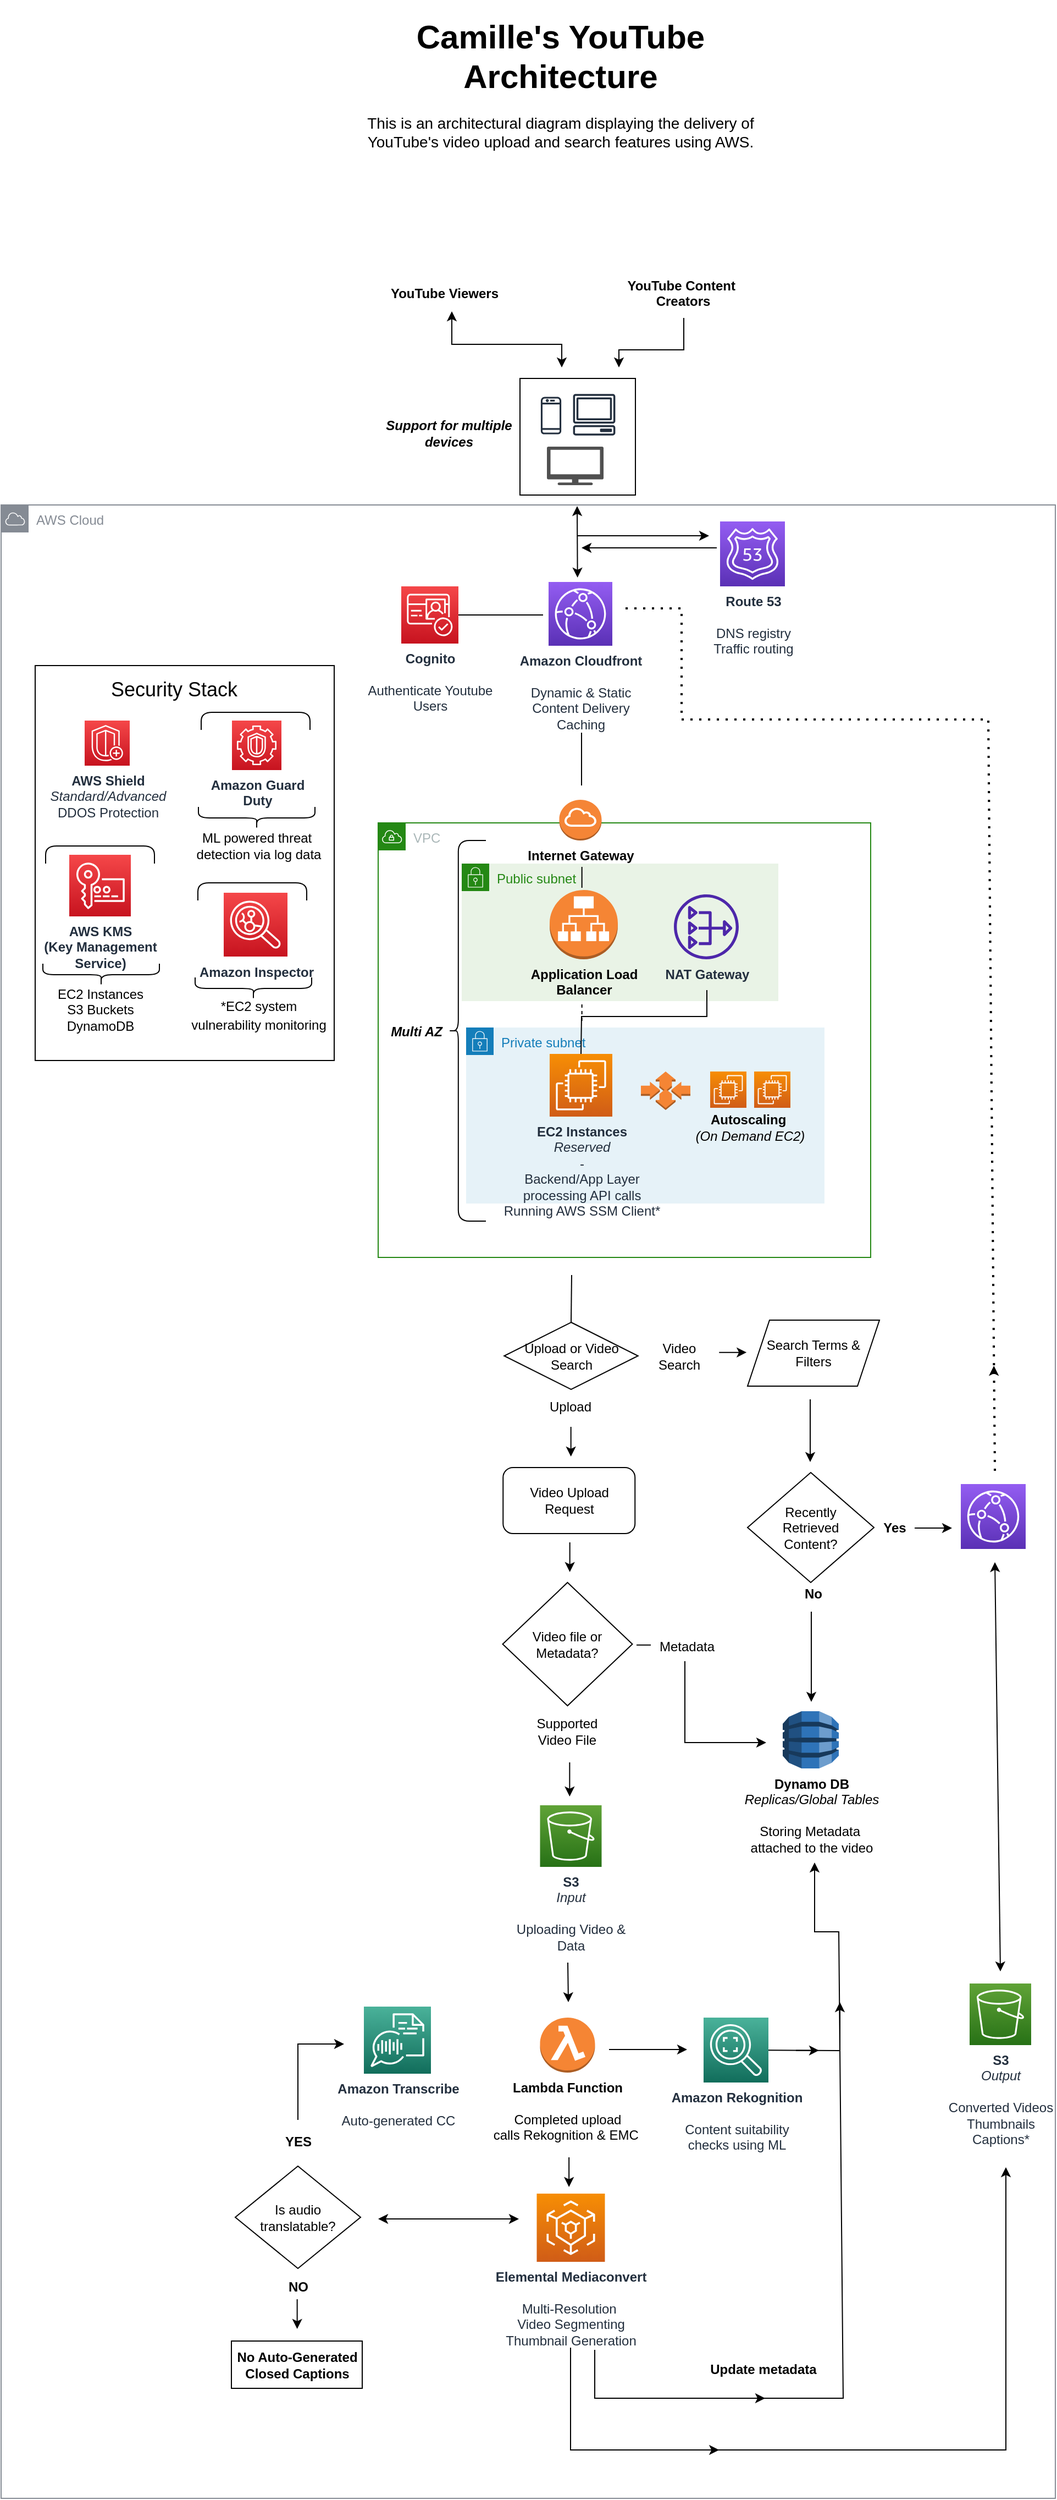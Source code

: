 <mxfile version="20.3.7" type="github">
  <diagram name="Upload, search, and view basic" id="bzMtIBWiabLWh8Awy8bz">
    <mxGraphModel dx="3022" dy="-55" grid="0" gridSize="10" guides="1" tooltips="1" connect="1" arrows="1" fold="1" page="0" pageScale="1" pageWidth="827" pageHeight="1169" math="0" shadow="0">
      <root>
        <mxCell id="h69wagLax9Eyf0EY7-Hi-0" />
        <mxCell id="h69wagLax9Eyf0EY7-Hi-1" parent="h69wagLax9Eyf0EY7-Hi-0" />
        <mxCell id="DyTCzk20hi32nnJEvyL_-0" value="AWS Cloud" style="sketch=0;outlineConnect=0;gradientColor=none;html=1;whiteSpace=wrap;fontSize=12;fontStyle=0;shape=mxgraph.aws4.group;grIcon=mxgraph.aws4.group_aws_cloud;strokeColor=#858B94;fillColor=none;verticalAlign=top;align=left;spacingLeft=30;fontColor=#858B94;dashed=0;" vertex="1" parent="h69wagLax9Eyf0EY7-Hi-1">
          <mxGeometry x="-1846" y="966" width="959" height="1812" as="geometry" />
        </mxCell>
        <mxCell id="e1Sc0CDDo2DqZoYNiA4p-61" value="VPC" style="points=[[0,0],[0.25,0],[0.5,0],[0.75,0],[1,0],[1,0.25],[1,0.5],[1,0.75],[1,1],[0.75,1],[0.5,1],[0.25,1],[0,1],[0,0.75],[0,0.5],[0,0.25]];outlineConnect=0;gradientColor=none;html=1;whiteSpace=wrap;fontSize=12;fontStyle=0;container=1;pointerEvents=0;collapsible=0;recursiveResize=0;shape=mxgraph.aws4.group;grIcon=mxgraph.aws4.group_vpc;strokeColor=#248814;fillColor=none;verticalAlign=top;align=left;spacingLeft=30;fontColor=#AAB7B8;dashed=0;hachureGap=4;" parent="h69wagLax9Eyf0EY7-Hi-1" vertex="1">
          <mxGeometry x="-1503" y="1255" width="448" height="395" as="geometry" />
        </mxCell>
        <mxCell id="e1Sc0CDDo2DqZoYNiA4p-72" value="Public subnet" style="points=[[0,0],[0.25,0],[0.5,0],[0.75,0],[1,0],[1,0.25],[1,0.5],[1,0.75],[1,1],[0.75,1],[0.5,1],[0.25,1],[0,1],[0,0.75],[0,0.5],[0,0.25]];outlineConnect=0;gradientColor=none;html=1;whiteSpace=wrap;fontSize=12;fontStyle=0;container=1;pointerEvents=0;collapsible=0;recursiveResize=0;shape=mxgraph.aws4.group;grIcon=mxgraph.aws4.group_security_group;grStroke=0;strokeColor=#248814;fillColor=#E9F3E6;verticalAlign=top;align=left;spacingLeft=30;fontColor=#248814;dashed=0;hachureGap=4;" parent="e1Sc0CDDo2DqZoYNiA4p-61" vertex="1">
          <mxGeometry x="76" y="37" width="288" height="125" as="geometry" />
        </mxCell>
        <mxCell id="e1Sc0CDDo2DqZoYNiA4p-75" value="&lt;b&gt;NAT Gateway&lt;/b&gt;" style="sketch=0;outlineConnect=0;fontColor=#232F3E;gradientColor=none;fillColor=#4D27AA;strokeColor=none;dashed=0;verticalLabelPosition=bottom;verticalAlign=top;align=center;html=1;fontSize=12;fontStyle=0;aspect=fixed;pointerEvents=1;shape=mxgraph.aws4.nat_gateway;" parent="e1Sc0CDDo2DqZoYNiA4p-72" vertex="1">
          <mxGeometry x="193" y="28" width="59" height="59" as="geometry" />
        </mxCell>
        <mxCell id="e1Sc0CDDo2DqZoYNiA4p-80" value="" style="endArrow=none;html=1;rounded=0;" parent="e1Sc0CDDo2DqZoYNiA4p-72" edge="1">
          <mxGeometry width="50" height="50" relative="1" as="geometry">
            <mxPoint x="109.33" y="22" as="sourcePoint" />
            <mxPoint x="109.33" y="3" as="targetPoint" />
          </mxGeometry>
        </mxCell>
        <mxCell id="e1Sc0CDDo2DqZoYNiA4p-81" value="Private subnet" style="points=[[0,0],[0.25,0],[0.5,0],[0.75,0],[1,0],[1,0.25],[1,0.5],[1,0.75],[1,1],[0.75,1],[0.5,1],[0.25,1],[0,1],[0,0.75],[0,0.5],[0,0.25]];outlineConnect=0;gradientColor=none;html=1;whiteSpace=wrap;fontSize=12;fontStyle=0;container=1;pointerEvents=0;collapsible=0;recursiveResize=0;shape=mxgraph.aws4.group;grIcon=mxgraph.aws4.group_security_group;grStroke=0;strokeColor=#147EBA;fillColor=#E6F2F8;verticalAlign=top;align=left;spacingLeft=30;fontColor=#147EBA;dashed=0;hachureGap=4;" parent="h69wagLax9Eyf0EY7-Hi-1" vertex="1">
          <mxGeometry x="-1423" y="1441" width="326" height="160" as="geometry" />
        </mxCell>
        <mxCell id="e1Sc0CDDo2DqZoYNiA4p-19" value="" style="outlineConnect=0;dashed=0;verticalLabelPosition=bottom;verticalAlign=top;align=center;html=1;shape=mxgraph.aws3.auto_scaling;fillColor=#F58534;gradientColor=none;hachureGap=4;" parent="e1Sc0CDDo2DqZoYNiA4p-81" vertex="1">
          <mxGeometry x="159" y="40" width="45" height="35" as="geometry" />
        </mxCell>
        <mxCell id="e1Sc0CDDo2DqZoYNiA4p-16" value="&lt;b style=&quot;&quot;&gt;Autoscaling&lt;/b&gt;&lt;i&gt;&amp;nbsp;&lt;/i&gt;&lt;br&gt;&lt;i&gt;(On Demand EC2)&lt;/i&gt;" style="text;html=1;align=center;verticalAlign=middle;resizable=0;points=[];autosize=1;strokeColor=none;fillColor=none;hachureGap=4;" parent="e1Sc0CDDo2DqZoYNiA4p-81" vertex="1">
          <mxGeometry x="199" y="70" width="117" height="41" as="geometry" />
        </mxCell>
        <mxCell id="e1Sc0CDDo2DqZoYNiA4p-17" value="" style="sketch=0;points=[[0,0,0],[0.25,0,0],[0.5,0,0],[0.75,0,0],[1,0,0],[0,1,0],[0.25,1,0],[0.5,1,0],[0.75,1,0],[1,1,0],[0,0.25,0],[0,0.5,0],[0,0.75,0],[1,0.25,0],[1,0.5,0],[1,0.75,0]];outlineConnect=0;fontColor=#232F3E;gradientColor=#F78E04;gradientDirection=north;fillColor=#D05C17;strokeColor=#ffffff;dashed=0;verticalLabelPosition=bottom;verticalAlign=top;align=center;html=1;fontSize=12;fontStyle=0;aspect=fixed;shape=mxgraph.aws4.resourceIcon;resIcon=mxgraph.aws4.ec2;hachureGap=4;" parent="e1Sc0CDDo2DqZoYNiA4p-81" vertex="1">
          <mxGeometry x="222" y="40" width="33" height="33" as="geometry" />
        </mxCell>
        <mxCell id="e1Sc0CDDo2DqZoYNiA4p-18" value="" style="sketch=0;points=[[0,0,0],[0.25,0,0],[0.5,0,0],[0.75,0,0],[1,0,0],[0,1,0],[0.25,1,0],[0.5,1,0],[0.75,1,0],[1,1,0],[0,0.25,0],[0,0.5,0],[0,0.75,0],[1,0.25,0],[1,0.5,0],[1,0.75,0]];outlineConnect=0;fontColor=#232F3E;gradientColor=#F78E04;gradientDirection=north;fillColor=#D05C17;strokeColor=#ffffff;dashed=0;verticalLabelPosition=bottom;verticalAlign=top;align=center;html=1;fontSize=12;fontStyle=0;aspect=fixed;shape=mxgraph.aws4.resourceIcon;resIcon=mxgraph.aws4.ec2;hachureGap=4;" parent="e1Sc0CDDo2DqZoYNiA4p-81" vertex="1">
          <mxGeometry x="262" y="40" width="33" height="33" as="geometry" />
        </mxCell>
        <mxCell id="DyTCzk20hi32nnJEvyL_-13" value="" style="rounded=0;whiteSpace=wrap;html=1;" vertex="1" parent="h69wagLax9Eyf0EY7-Hi-1">
          <mxGeometry x="-1815" y="1112" width="272" height="359" as="geometry" />
        </mxCell>
        <mxCell id="e1Sc0CDDo2DqZoYNiA4p-4" value="&lt;b&gt;YouTube Content&amp;nbsp;&lt;br&gt;Creators&lt;/b&gt;" style="shape=image;html=1;verticalAlign=top;verticalLabelPosition=bottom;labelBackgroundColor=#ffffff;imageAspect=0;aspect=fixed;image=https://cdn4.iconfinder.com/data/icons/evil-icons-user-interface/64/pen-128.png;hachureGap=4;" parent="h69wagLax9Eyf0EY7-Hi-1" vertex="1">
          <mxGeometry x="-1249" y="706.5" width="46" height="46" as="geometry" />
        </mxCell>
        <mxCell id="e1Sc0CDDo2DqZoYNiA4p-5" value="&lt;b&gt;Amazon Cloudfront&lt;/b&gt;&lt;br&gt;&lt;br&gt;Dynamic &amp;amp; Static&lt;br&gt;Content Delivery&lt;br&gt;Caching" style="sketch=0;points=[[0,0,0],[0.25,0,0],[0.5,0,0],[0.75,0,0],[1,0,0],[0,1,0],[0.25,1,0],[0.5,1,0],[0.75,1,0],[1,1,0],[0,0.25,0],[0,0.5,0],[0,0.75,0],[1,0.25,0],[1,0.5,0],[1,0.75,0]];outlineConnect=0;fontColor=#232F3E;gradientColor=#945DF2;gradientDirection=north;fillColor=#5A30B5;strokeColor=#ffffff;dashed=0;verticalLabelPosition=bottom;verticalAlign=top;align=center;html=1;fontSize=12;fontStyle=0;aspect=fixed;shape=mxgraph.aws4.resourceIcon;resIcon=mxgraph.aws4.cloudfront;hachureGap=4;" parent="h69wagLax9Eyf0EY7-Hi-1" vertex="1">
          <mxGeometry x="-1348" y="1036" width="58" height="58" as="geometry" />
        </mxCell>
        <mxCell id="e1Sc0CDDo2DqZoYNiA4p-7" value="&lt;b&gt;Cognito&lt;/b&gt;&lt;br&gt;&lt;br&gt;Authenticate Youtube&lt;br&gt;Users" style="sketch=0;points=[[0,0,0],[0.25,0,0],[0.5,0,0],[0.75,0,0],[1,0,0],[0,1,0],[0.25,1,0],[0.5,1,0],[0.75,1,0],[1,1,0],[0,0.25,0],[0,0.5,0],[0,0.75,0],[1,0.25,0],[1,0.5,0],[1,0.75,0]];outlineConnect=0;fontColor=#232F3E;gradientColor=#F54749;gradientDirection=north;fillColor=#C7131F;strokeColor=#ffffff;dashed=0;verticalLabelPosition=bottom;verticalAlign=top;align=center;html=1;fontSize=12;fontStyle=0;aspect=fixed;shape=mxgraph.aws4.resourceIcon;resIcon=mxgraph.aws4.cognito;hachureGap=4;" parent="h69wagLax9Eyf0EY7-Hi-1" vertex="1">
          <mxGeometry x="-1482" y="1040" width="52" height="52" as="geometry" />
        </mxCell>
        <mxCell id="e1Sc0CDDo2DqZoYNiA4p-8" value="" style="endArrow=none;html=1;rounded=0;exitX=1;exitY=0.5;exitDx=0;exitDy=0;exitPerimeter=0;" parent="h69wagLax9Eyf0EY7-Hi-1" source="e1Sc0CDDo2DqZoYNiA4p-7" edge="1">
          <mxGeometry width="50" height="50" relative="1" as="geometry">
            <mxPoint x="-1409" y="1098" as="sourcePoint" />
            <mxPoint x="-1353" y="1066" as="targetPoint" />
          </mxGeometry>
        </mxCell>
        <mxCell id="e1Sc0CDDo2DqZoYNiA4p-9" value="&lt;b&gt;Route 53&lt;/b&gt;&lt;br&gt;&amp;nbsp;&lt;br&gt;DNS registry&lt;br&gt;Traffic routing" style="sketch=0;points=[[0,0,0],[0.25,0,0],[0.5,0,0],[0.75,0,0],[1,0,0],[0,1,0],[0.25,1,0],[0.5,1,0],[0.75,1,0],[1,1,0],[0,0.25,0],[0,0.5,0],[0,0.75,0],[1,0.25,0],[1,0.5,0],[1,0.75,0]];outlineConnect=0;fontColor=#232F3E;gradientColor=#945DF2;gradientDirection=north;fillColor=#5A30B5;strokeColor=#ffffff;dashed=0;verticalLabelPosition=bottom;verticalAlign=top;align=center;html=1;fontSize=12;fontStyle=0;aspect=fixed;shape=mxgraph.aws4.resourceIcon;resIcon=mxgraph.aws4.route_53;hachureGap=4;" parent="h69wagLax9Eyf0EY7-Hi-1" vertex="1">
          <mxGeometry x="-1192" y="981" width="59" height="59" as="geometry" />
        </mxCell>
        <mxCell id="e1Sc0CDDo2DqZoYNiA4p-12" value="&lt;b&gt;Application Load&lt;br&gt;Balancer&lt;/b&gt;" style="outlineConnect=0;dashed=0;verticalLabelPosition=bottom;verticalAlign=top;align=center;html=1;shape=mxgraph.aws3.application_load_balancer;fillColor=#F58534;gradientColor=none;hachureGap=4;" parent="h69wagLax9Eyf0EY7-Hi-1" vertex="1">
          <mxGeometry x="-1347" y="1316" width="62" height="63" as="geometry" />
        </mxCell>
        <mxCell id="e1Sc0CDDo2DqZoYNiA4p-13" value="" style="endArrow=none;html=1;rounded=0;" parent="h69wagLax9Eyf0EY7-Hi-1" edge="1">
          <mxGeometry width="50" height="50" relative="1" as="geometry">
            <mxPoint x="-1318" y="1221" as="sourcePoint" />
            <mxPoint x="-1318" y="1173" as="targetPoint" />
          </mxGeometry>
        </mxCell>
        <mxCell id="e1Sc0CDDo2DqZoYNiA4p-14" value="&lt;b&gt;EC2 Instances&lt;/b&gt;&lt;br&gt;&lt;i&gt;Reserved&lt;/i&gt;&lt;br&gt;-&lt;br&gt;Backend/App Layer&lt;br&gt;processing API calls&lt;br&gt;Running AWS SSM Client*" style="sketch=0;points=[[0,0,0],[0.25,0,0],[0.5,0,0],[0.75,0,0],[1,0,0],[0,1,0],[0.25,1,0],[0.5,1,0],[0.75,1,0],[1,1,0],[0,0.25,0],[0,0.5,0],[0,0.75,0],[1,0.25,0],[1,0.5,0],[1,0.75,0]];outlineConnect=0;fontColor=#232F3E;gradientColor=#F78E04;gradientDirection=north;fillColor=#D05C17;strokeColor=#ffffff;dashed=0;verticalLabelPosition=bottom;verticalAlign=top;align=center;html=1;fontSize=12;fontStyle=0;aspect=fixed;shape=mxgraph.aws4.resourceIcon;resIcon=mxgraph.aws4.ec2;hachureGap=4;" parent="h69wagLax9Eyf0EY7-Hi-1" vertex="1">
          <mxGeometry x="-1347" y="1465" width="57" height="57" as="geometry" />
        </mxCell>
        <mxCell id="e1Sc0CDDo2DqZoYNiA4p-15" value="" style="endArrow=none;html=1;rounded=0;exitX=0.5;exitY=0;exitDx=0;exitDy=0;exitPerimeter=0;" parent="h69wagLax9Eyf0EY7-Hi-1" source="e1Sc0CDDo2DqZoYNiA4p-14" edge="1">
          <mxGeometry width="50" height="50" relative="1" as="geometry">
            <mxPoint x="-1452" y="1523" as="sourcePoint" />
            <mxPoint x="-1204" y="1407" as="targetPoint" />
            <Array as="points">
              <mxPoint x="-1318" y="1431" />
              <mxPoint x="-1204" y="1431" />
            </Array>
          </mxGeometry>
        </mxCell>
        <mxCell id="e1Sc0CDDo2DqZoYNiA4p-21" value="" style="shape=curlyBracket;whiteSpace=wrap;html=1;rounded=1;size=0.262;" parent="h69wagLax9Eyf0EY7-Hi-1" vertex="1">
          <mxGeometry x="-1439" y="1271" width="34" height="346" as="geometry" />
        </mxCell>
        <mxCell id="e1Sc0CDDo2DqZoYNiA4p-22" value="Multi AZ" style="text;html=1;strokeColor=none;fillColor=none;align=center;verticalAlign=middle;whiteSpace=wrap;rounded=0;fontStyle=3" parent="h69wagLax9Eyf0EY7-Hi-1" vertex="1">
          <mxGeometry x="-1498" y="1430" width="60" height="30" as="geometry" />
        </mxCell>
        <mxCell id="e1Sc0CDDo2DqZoYNiA4p-26" value="Video file or Metadata?" style="rhombus;whiteSpace=wrap;html=1;" parent="h69wagLax9Eyf0EY7-Hi-1" vertex="1">
          <mxGeometry x="-1389.75" y="1945.5" width="118" height="112" as="geometry" />
        </mxCell>
        <mxCell id="e1Sc0CDDo2DqZoYNiA4p-27" value="Metadata" style="text;html=1;strokeColor=none;fillColor=none;align=center;verticalAlign=middle;whiteSpace=wrap;rounded=0;" parent="h69wagLax9Eyf0EY7-Hi-1" vertex="1">
          <mxGeometry x="-1252" y="1989" width="60" height="30" as="geometry" />
        </mxCell>
        <mxCell id="e1Sc0CDDo2DqZoYNiA4p-29" value="Supported&lt;br&gt;Video File&lt;br&gt;" style="text;html=1;strokeColor=none;fillColor=none;align=center;verticalAlign=middle;whiteSpace=wrap;rounded=0;" parent="h69wagLax9Eyf0EY7-Hi-1" vertex="1">
          <mxGeometry x="-1360.75" y="2066" width="60" height="30" as="geometry" />
        </mxCell>
        <mxCell id="e1Sc0CDDo2DqZoYNiA4p-31" value="&lt;b&gt;S3&lt;/b&gt;&lt;br&gt;&lt;i&gt;Input&lt;/i&gt;&lt;br&gt;&lt;br&gt;Uploading Video &amp;amp;&lt;br&gt;Data" style="sketch=0;points=[[0,0,0],[0.25,0,0],[0.5,0,0],[0.75,0,0],[1,0,0],[0,1,0],[0.25,1,0],[0.5,1,0],[0.75,1,0],[1,1,0],[0,0.25,0],[0,0.5,0],[0,0.75,0],[1,0.25,0],[1,0.5,0],[1,0.75,0]];outlineConnect=0;fontColor=#232F3E;gradientColor=#60A337;gradientDirection=north;fillColor=#277116;strokeColor=#ffffff;dashed=0;verticalLabelPosition=bottom;verticalAlign=top;align=center;html=1;fontSize=12;fontStyle=0;aspect=fixed;shape=mxgraph.aws4.resourceIcon;resIcon=mxgraph.aws4.s3;hachureGap=4;" parent="h69wagLax9Eyf0EY7-Hi-1" vertex="1">
          <mxGeometry x="-1355.75" y="2148" width="56" height="56" as="geometry" />
        </mxCell>
        <mxCell id="e1Sc0CDDo2DqZoYNiA4p-34" value="Upload or Video Search" style="rhombus;whiteSpace=wrap;html=1;" parent="h69wagLax9Eyf0EY7-Hi-1" vertex="1">
          <mxGeometry x="-1388.37" y="1709" width="121.75" height="61" as="geometry" />
        </mxCell>
        <mxCell id="e1Sc0CDDo2DqZoYNiA4p-35" value="&lt;b&gt;Dynamo DB&lt;br&gt;&lt;/b&gt;&lt;i&gt;Replicas/Global Tables&lt;/i&gt;&lt;br&gt;&lt;br&gt;Storing Metadata&amp;nbsp;&lt;br&gt;attached to the video" style="outlineConnect=0;dashed=0;verticalLabelPosition=bottom;verticalAlign=top;align=center;html=1;shape=mxgraph.aws3.dynamo_db;fillColor=#2E73B8;gradientColor=none;hachureGap=4;" parent="h69wagLax9Eyf0EY7-Hi-1" vertex="1">
          <mxGeometry x="-1135" y="2062.5" width="51" height="52" as="geometry" />
        </mxCell>
        <mxCell id="e1Sc0CDDo2DqZoYNiA4p-36" value="Search Terms &amp;amp; Filters" style="shape=parallelogram;perimeter=parallelogramPerimeter;whiteSpace=wrap;html=1;fixedSize=1;" parent="h69wagLax9Eyf0EY7-Hi-1" vertex="1">
          <mxGeometry x="-1167" y="1707" width="120" height="60" as="geometry" />
        </mxCell>
        <mxCell id="e1Sc0CDDo2DqZoYNiA4p-37" value="Video Search" style="text;html=1;strokeColor=none;fillColor=none;align=center;verticalAlign=middle;whiteSpace=wrap;rounded=0;" parent="h69wagLax9Eyf0EY7-Hi-1" vertex="1">
          <mxGeometry x="-1258.87" y="1724.5" width="60" height="30" as="geometry" />
        </mxCell>
        <mxCell id="e1Sc0CDDo2DqZoYNiA4p-38" value="Upload" style="text;html=1;strokeColor=none;fillColor=none;align=center;verticalAlign=middle;whiteSpace=wrap;rounded=0;" parent="h69wagLax9Eyf0EY7-Hi-1" vertex="1">
          <mxGeometry x="-1358.37" y="1771" width="60" height="30" as="geometry" />
        </mxCell>
        <mxCell id="e1Sc0CDDo2DqZoYNiA4p-41" value="" style="endArrow=none;html=1;rounded=0;exitX=0.5;exitY=0;exitDx=0;exitDy=0;" parent="h69wagLax9Eyf0EY7-Hi-1" source="e1Sc0CDDo2DqZoYNiA4p-34" edge="1">
          <mxGeometry width="50" height="50" relative="1" as="geometry">
            <mxPoint x="-1230" y="1705" as="sourcePoint" />
            <mxPoint x="-1327" y="1666" as="targetPoint" />
          </mxGeometry>
        </mxCell>
        <mxCell id="e1Sc0CDDo2DqZoYNiA4p-42" value="" style="endArrow=none;dashed=1;html=1;dashPattern=1 3;strokeWidth=2;rounded=0;" parent="h69wagLax9Eyf0EY7-Hi-1" edge="1">
          <mxGeometry width="50" height="50" relative="1" as="geometry">
            <mxPoint x="-942" y="1844" as="sourcePoint" />
            <mxPoint x="-1279" y="1060" as="targetPoint" />
            <Array as="points">
              <mxPoint x="-948" y="1161" />
              <mxPoint x="-1227" y="1161" />
              <mxPoint x="-1227" y="1060" />
            </Array>
          </mxGeometry>
        </mxCell>
        <mxCell id="e1Sc0CDDo2DqZoYNiA4p-47" value="" style="sketch=0;points=[[0,0,0],[0.25,0,0],[0.5,0,0],[0.75,0,0],[1,0,0],[0,1,0],[0.25,1,0],[0.5,1,0],[0.75,1,0],[1,1,0],[0,0.25,0],[0,0.5,0],[0,0.75,0],[1,0.25,0],[1,0.5,0],[1,0.75,0]];outlineConnect=0;fontColor=#232F3E;gradientColor=#945DF2;gradientDirection=north;fillColor=#5A30B5;strokeColor=#ffffff;dashed=0;verticalLabelPosition=bottom;verticalAlign=top;align=center;html=1;fontSize=12;fontStyle=0;aspect=fixed;shape=mxgraph.aws4.resourceIcon;resIcon=mxgraph.aws4.cloudfront;" parent="h69wagLax9Eyf0EY7-Hi-1" vertex="1">
          <mxGeometry x="-973" y="1856" width="59" height="59" as="geometry" />
        </mxCell>
        <mxCell id="e1Sc0CDDo2DqZoYNiA4p-48" value="Recently &lt;br&gt;Retrieved &lt;br&gt;Content?" style="rhombus;whiteSpace=wrap;html=1;" parent="h69wagLax9Eyf0EY7-Hi-1" vertex="1">
          <mxGeometry x="-1167" y="1845.5" width="115" height="100" as="geometry" />
        </mxCell>
        <mxCell id="e1Sc0CDDo2DqZoYNiA4p-49" value="Yes" style="text;html=1;strokeColor=none;fillColor=none;align=center;verticalAlign=middle;whiteSpace=wrap;rounded=0;fontStyle=1" parent="h69wagLax9Eyf0EY7-Hi-1" vertex="1">
          <mxGeometry x="-1052" y="1880.5" width="38" height="30" as="geometry" />
        </mxCell>
        <mxCell id="e1Sc0CDDo2DqZoYNiA4p-50" value="No" style="text;html=1;strokeColor=none;fillColor=none;align=center;verticalAlign=middle;whiteSpace=wrap;rounded=0;fontStyle=1" parent="h69wagLax9Eyf0EY7-Hi-1" vertex="1">
          <mxGeometry x="-1137" y="1941" width="60" height="30" as="geometry" />
        </mxCell>
        <mxCell id="e1Sc0CDDo2DqZoYNiA4p-52" value="&lt;b&gt;YouTube Viewers&lt;/b&gt;" style="shape=image;html=1;verticalAlign=top;verticalLabelPosition=bottom;labelBackgroundColor=#ffffff;imageAspect=0;aspect=fixed;image=https://cdn3.iconfinder.com/data/icons/minimalisticons/28/eye1-128.png;hachureGap=4;" parent="h69wagLax9Eyf0EY7-Hi-1" vertex="1">
          <mxGeometry x="-1474" y="699" width="61" height="61" as="geometry" />
        </mxCell>
        <mxCell id="e1Sc0CDDo2DqZoYNiA4p-53" value="" style="rounded=0;whiteSpace=wrap;html=1;hachureGap=4;" parent="h69wagLax9Eyf0EY7-Hi-1" vertex="1">
          <mxGeometry x="-1373.99" y="851" width="105" height="106" as="geometry" />
        </mxCell>
        <mxCell id="e1Sc0CDDo2DqZoYNiA4p-54" value="" style="sketch=0;outlineConnect=0;fontColor=#232F3E;gradientColor=none;strokeColor=#232F3E;fillColor=#ffffff;dashed=0;verticalLabelPosition=bottom;verticalAlign=top;align=center;html=1;fontSize=12;fontStyle=0;aspect=fixed;shape=mxgraph.aws4.resourceIcon;resIcon=mxgraph.aws4.mobile_client;hachureGap=4;" parent="h69wagLax9Eyf0EY7-Hi-1" vertex="1">
          <mxGeometry x="-1366.99" y="863.5" width="42.5" height="42.5" as="geometry" />
        </mxCell>
        <mxCell id="e1Sc0CDDo2DqZoYNiA4p-55" value="" style="sketch=0;outlineConnect=0;fontColor=#232F3E;gradientColor=none;strokeColor=#232F3E;fillColor=#ffffff;dashed=0;verticalLabelPosition=bottom;verticalAlign=top;align=center;html=1;fontSize=12;fontStyle=0;aspect=fixed;shape=mxgraph.aws4.resourceIcon;resIcon=mxgraph.aws4.client;hachureGap=4;" parent="h69wagLax9Eyf0EY7-Hi-1" vertex="1">
          <mxGeometry x="-1330.49" y="860" width="48" height="48" as="geometry" />
        </mxCell>
        <mxCell id="e1Sc0CDDo2DqZoYNiA4p-56" value="" style="sketch=0;pointerEvents=1;shadow=0;dashed=0;html=1;strokeColor=none;fillColor=#505050;labelPosition=center;verticalLabelPosition=bottom;verticalAlign=top;outlineConnect=0;align=center;shape=mxgraph.office.devices.tv;hachureGap=4;" parent="h69wagLax9Eyf0EY7-Hi-1" vertex="1">
          <mxGeometry x="-1349.49" y="913" width="51.5" height="35" as="geometry" />
        </mxCell>
        <mxCell id="e1Sc0CDDo2DqZoYNiA4p-57" value="Support for multiple&lt;br&gt;devices" style="text;html=1;align=center;verticalAlign=middle;resizable=0;points=[];autosize=1;strokeColor=none;fillColor=none;hachureGap=4;fontStyle=3" parent="h69wagLax9Eyf0EY7-Hi-1" vertex="1">
          <mxGeometry x="-1505.37" y="880" width="133" height="41" as="geometry" />
        </mxCell>
        <mxCell id="e1Sc0CDDo2DqZoYNiA4p-71" value="&lt;b&gt;Internet Gateway&lt;/b&gt;" style="outlineConnect=0;dashed=0;verticalLabelPosition=bottom;verticalAlign=top;align=center;html=1;shape=mxgraph.aws3.internet_gateway;fillColor=#F58536;gradientColor=none;hachureGap=4;" parent="h69wagLax9Eyf0EY7-Hi-1" vertex="1">
          <mxGeometry x="-1338.25" y="1234" width="38.5" height="37" as="geometry" />
        </mxCell>
        <mxCell id="e1Sc0CDDo2DqZoYNiA4p-78" value="" style="endArrow=none;dashed=1;html=1;rounded=0;" parent="h69wagLax9Eyf0EY7-Hi-1" edge="1">
          <mxGeometry width="50" height="50" relative="1" as="geometry">
            <mxPoint x="-1317.67" y="1435" as="sourcePoint" />
            <mxPoint x="-1317.67" y="1417" as="targetPoint" />
          </mxGeometry>
        </mxCell>
        <mxCell id="e1Sc0CDDo2DqZoYNiA4p-87" value="&lt;b&gt;Elemental Mediaconvert&lt;br&gt;&lt;/b&gt;&lt;br&gt;Multi-Resolution&amp;nbsp;&lt;br&gt;Video Segmenting&lt;br&gt;Thumbnail Generation" style="sketch=0;points=[[0,0,0],[0.25,0,0],[0.5,0,0],[0.75,0,0],[1,0,0],[0,1,0],[0.25,1,0],[0.5,1,0],[0.75,1,0],[1,1,0],[0,0.25,0],[0,0.5,0],[0,0.75,0],[1,0.25,0],[1,0.5,0],[1,0.75,0]];outlineConnect=0;fontColor=#232F3E;gradientColor=#F78E04;gradientDirection=north;fillColor=#D05C17;strokeColor=#ffffff;dashed=0;verticalLabelPosition=bottom;verticalAlign=top;align=center;html=1;fontSize=12;fontStyle=0;aspect=fixed;shape=mxgraph.aws4.resourceIcon;resIcon=mxgraph.aws4.elemental_mediaconvert;hachureGap=4;" parent="h69wagLax9Eyf0EY7-Hi-1" vertex="1">
          <mxGeometry x="-1358.75" y="2501" width="62" height="62" as="geometry" />
        </mxCell>
        <mxCell id="e1Sc0CDDo2DqZoYNiA4p-91" value="&lt;b&gt;Amazon Rekognition&lt;br&gt;&lt;/b&gt;&lt;br&gt;Content suitability&lt;br&gt;checks using ML" style="sketch=0;points=[[0,0,0],[0.25,0,0],[0.5,0,0],[0.75,0,0],[1,0,0],[0,1,0],[0.25,1,0],[0.5,1,0],[0.75,1,0],[1,1,0],[0,0.25,0],[0,0.5,0],[0,0.75,0],[1,0.25,0],[1,0.5,0],[1,0.75,0]];outlineConnect=0;fontColor=#232F3E;gradientColor=#4AB29A;gradientDirection=north;fillColor=#116D5B;strokeColor=#ffffff;dashed=0;verticalLabelPosition=bottom;verticalAlign=top;align=center;html=1;fontSize=12;fontStyle=0;aspect=fixed;shape=mxgraph.aws4.resourceIcon;resIcon=mxgraph.aws4.rekognition_2;" parent="h69wagLax9Eyf0EY7-Hi-1" vertex="1">
          <mxGeometry x="-1207" y="2341" width="59" height="59" as="geometry" />
        </mxCell>
        <mxCell id="e1Sc0CDDo2DqZoYNiA4p-93" value="&lt;b&gt;Amazon Transcribe&lt;/b&gt;&lt;br&gt;&lt;br&gt;Auto-generated CC" style="sketch=0;points=[[0,0,0],[0.25,0,0],[0.5,0,0],[0.75,0,0],[1,0,0],[0,1,0],[0.25,1,0],[0.5,1,0],[0.75,1,0],[1,1,0],[0,0.25,0],[0,0.5,0],[0,0.75,0],[1,0.25,0],[1,0.5,0],[1,0.75,0]];outlineConnect=0;fontColor=#232F3E;gradientColor=#4AB29A;gradientDirection=north;fillColor=#116D5B;strokeColor=#ffffff;dashed=0;verticalLabelPosition=bottom;verticalAlign=top;align=center;html=1;fontSize=12;fontStyle=0;aspect=fixed;shape=mxgraph.aws4.resourceIcon;resIcon=mxgraph.aws4.transcribe;" parent="h69wagLax9Eyf0EY7-Hi-1" vertex="1">
          <mxGeometry x="-1516" y="2331" width="61" height="61" as="geometry" />
        </mxCell>
        <mxCell id="e1Sc0CDDo2DqZoYNiA4p-96" value="Is audio translatable?" style="rhombus;whiteSpace=wrap;html=1;" parent="h69wagLax9Eyf0EY7-Hi-1" vertex="1">
          <mxGeometry x="-1633" y="2476" width="114" height="93" as="geometry" />
        </mxCell>
        <mxCell id="e1Sc0CDDo2DqZoYNiA4p-100" value="&lt;b&gt;S3&lt;/b&gt;&lt;br&gt;&lt;i&gt;Output&lt;br&gt;&lt;/i&gt;&lt;br&gt;Converted Videos&lt;br&gt;Thumbnails&lt;br&gt;Captions*" style="sketch=0;points=[[0,0,0],[0.25,0,0],[0.5,0,0],[0.75,0,0],[1,0,0],[0,1,0],[0.25,1,0],[0.5,1,0],[0.75,1,0],[1,1,0],[0,0.25,0],[0,0.5,0],[0,0.75,0],[1,0.25,0],[1,0.5,0],[1,0.75,0]];outlineConnect=0;fontColor=#232F3E;gradientColor=#60A337;gradientDirection=north;fillColor=#277116;strokeColor=#ffffff;dashed=0;verticalLabelPosition=bottom;verticalAlign=top;align=center;html=1;fontSize=12;fontStyle=0;aspect=fixed;shape=mxgraph.aws4.resourceIcon;resIcon=mxgraph.aws4.s3;hachureGap=4;" parent="h69wagLax9Eyf0EY7-Hi-1" vertex="1">
          <mxGeometry x="-965.0" y="2310" width="56" height="56" as="geometry" />
        </mxCell>
        <mxCell id="e1Sc0CDDo2DqZoYNiA4p-102" value="YES" style="text;html=1;align=center;verticalAlign=middle;resizable=0;points=[];autosize=1;strokeColor=none;fillColor=none;fontStyle=1" parent="h69wagLax9Eyf0EY7-Hi-1" vertex="1">
          <mxGeometry x="-1597" y="2441" width="42" height="26" as="geometry" />
        </mxCell>
        <mxCell id="e1Sc0CDDo2DqZoYNiA4p-104" value="" style="endArrow=classic;html=1;rounded=0;" parent="h69wagLax9Eyf0EY7-Hi-1" edge="1">
          <mxGeometry width="50" height="50" relative="1" as="geometry">
            <mxPoint x="-1328" y="2641" as="sourcePoint" />
            <mxPoint x="-932" y="2477" as="targetPoint" />
            <Array as="points">
              <mxPoint x="-1328" y="2734" />
              <mxPoint x="-932" y="2734" />
            </Array>
          </mxGeometry>
        </mxCell>
        <mxCell id="e1Sc0CDDo2DqZoYNiA4p-107" value="&lt;b&gt;Lambda Function&lt;/b&gt;&lt;br&gt;&lt;br&gt;Completed upload&lt;br&gt;calls Rekognition &amp;amp; EMC&amp;nbsp;" style="outlineConnect=0;dashed=0;verticalLabelPosition=bottom;verticalAlign=top;align=center;html=1;shape=mxgraph.aws3.lambda_function;fillColor=#F58534;gradientColor=none;" parent="h69wagLax9Eyf0EY7-Hi-1" vertex="1">
          <mxGeometry x="-1355.75" y="2341" width="50" height="50" as="geometry" />
        </mxCell>
        <mxCell id="e1Sc0CDDo2DqZoYNiA4p-113" value="" style="endArrow=classic;html=1;rounded=0;" parent="h69wagLax9Eyf0EY7-Hi-1" edge="1">
          <mxGeometry width="50" height="50" relative="1" as="geometry">
            <mxPoint x="-1306" y="2643" as="sourcePoint" />
            <mxPoint x="-1106" y="2200" as="targetPoint" />
            <Array as="points">
              <mxPoint x="-1306" y="2687" />
              <mxPoint x="-1080" y="2687" />
              <mxPoint x="-1084" y="2263" />
              <mxPoint x="-1106" y="2263" />
            </Array>
          </mxGeometry>
        </mxCell>
        <mxCell id="e1Sc0CDDo2DqZoYNiA4p-117" value="No Auto-Generated Closed Captions" style="rounded=0;whiteSpace=wrap;html=1;fontStyle=1" parent="h69wagLax9Eyf0EY7-Hi-1" vertex="1">
          <mxGeometry x="-1636.5" y="2635" width="119" height="43" as="geometry" />
        </mxCell>
        <mxCell id="e1Sc0CDDo2DqZoYNiA4p-118" value="NO" style="text;html=1;align=center;verticalAlign=middle;resizable=0;points=[];autosize=1;strokeColor=none;fillColor=none;fontStyle=1" parent="h69wagLax9Eyf0EY7-Hi-1" vertex="1">
          <mxGeometry x="-1594" y="2573" width="36" height="26" as="geometry" />
        </mxCell>
        <mxCell id="e1Sc0CDDo2DqZoYNiA4p-121" value="" style="endArrow=classic;startArrow=classic;html=1;rounded=0;" parent="h69wagLax9Eyf0EY7-Hi-1" edge="1">
          <mxGeometry width="50" height="50" relative="1" as="geometry">
            <mxPoint x="-1503" y="2524" as="sourcePoint" />
            <mxPoint x="-1375" y="2524" as="targetPoint" />
          </mxGeometry>
        </mxCell>
        <mxCell id="e1Sc0CDDo2DqZoYNiA4p-123" value="" style="endArrow=classic;html=1;rounded=0;" parent="h69wagLax9Eyf0EY7-Hi-1" edge="1">
          <mxGeometry width="50" height="50" relative="1" as="geometry">
            <mxPoint x="-1576" y="2434" as="sourcePoint" />
            <mxPoint x="-1534" y="2365" as="targetPoint" />
            <Array as="points">
              <mxPoint x="-1576" y="2365" />
            </Array>
          </mxGeometry>
        </mxCell>
        <mxCell id="e1Sc0CDDo2DqZoYNiA4p-124" value="" style="endArrow=classic;html=1;rounded=0;" parent="h69wagLax9Eyf0EY7-Hi-1" edge="1">
          <mxGeometry width="50" height="50" relative="1" as="geometry">
            <mxPoint x="-1328.82" y="2109" as="sourcePoint" />
            <mxPoint x="-1328.82" y="2140" as="targetPoint" />
          </mxGeometry>
        </mxCell>
        <mxCell id="e1Sc0CDDo2DqZoYNiA4p-125" value="" style="endArrow=classic;html=1;rounded=0;" parent="h69wagLax9Eyf0EY7-Hi-1" edge="1">
          <mxGeometry width="50" height="50" relative="1" as="geometry">
            <mxPoint x="-1330.49" y="2291" as="sourcePoint" />
            <mxPoint x="-1330" y="2327" as="targetPoint" />
          </mxGeometry>
        </mxCell>
        <mxCell id="e1Sc0CDDo2DqZoYNiA4p-126" value="" style="endArrow=classic;html=1;rounded=0;" parent="h69wagLax9Eyf0EY7-Hi-1" source="e1Sc0CDDo2DqZoYNiA4p-91" edge="1">
          <mxGeometry width="50" height="50" relative="1" as="geometry">
            <mxPoint x="-1148" y="2420.5" as="sourcePoint" />
            <mxPoint x="-1083" y="2327" as="targetPoint" />
            <Array as="points">
              <mxPoint x="-1083" y="2371" />
            </Array>
          </mxGeometry>
        </mxCell>
        <mxCell id="e1Sc0CDDo2DqZoYNiA4p-127" value="" style="endArrow=classic;html=1;rounded=0;" parent="h69wagLax9Eyf0EY7-Hi-1" edge="1">
          <mxGeometry width="50" height="50" relative="1" as="geometry">
            <mxPoint x="-1197" y="2687" as="sourcePoint" />
            <mxPoint x="-1151" y="2687" as="targetPoint" />
          </mxGeometry>
        </mxCell>
        <mxCell id="e1Sc0CDDo2DqZoYNiA4p-128" value="Video Upload Request" style="rounded=1;whiteSpace=wrap;html=1;" parent="h69wagLax9Eyf0EY7-Hi-1" vertex="1">
          <mxGeometry x="-1389.37" y="1841" width="120" height="60" as="geometry" />
        </mxCell>
        <mxCell id="e1Sc0CDDo2DqZoYNiA4p-129" value="" style="endArrow=classic;html=1;rounded=0;" parent="h69wagLax9Eyf0EY7-Hi-1" edge="1">
          <mxGeometry width="50" height="50" relative="1" as="geometry">
            <mxPoint x="-1328.67" y="1909" as="sourcePoint" />
            <mxPoint x="-1328.67" y="1936" as="targetPoint" />
          </mxGeometry>
        </mxCell>
        <mxCell id="e1Sc0CDDo2DqZoYNiA4p-130" value="" style="endArrow=classic;html=1;rounded=0;" parent="h69wagLax9Eyf0EY7-Hi-1" edge="1">
          <mxGeometry width="50" height="50" relative="1" as="geometry">
            <mxPoint x="-1327.67" y="1804" as="sourcePoint" />
            <mxPoint x="-1327.67" y="1831" as="targetPoint" />
          </mxGeometry>
        </mxCell>
        <mxCell id="e1Sc0CDDo2DqZoYNiA4p-131" value="" style="endArrow=classic;html=1;rounded=0;" parent="h69wagLax9Eyf0EY7-Hi-1" edge="1">
          <mxGeometry width="50" height="50" relative="1" as="geometry">
            <mxPoint x="-1192.87" y="1736.33" as="sourcePoint" />
            <mxPoint x="-1167.87" y="1736.33" as="targetPoint" />
          </mxGeometry>
        </mxCell>
        <mxCell id="e1Sc0CDDo2DqZoYNiA4p-132" value="" style="endArrow=classic;html=1;rounded=0;" parent="h69wagLax9Eyf0EY7-Hi-1" edge="1">
          <mxGeometry width="50" height="50" relative="1" as="geometry">
            <mxPoint x="-1225" y="796" as="sourcePoint" />
            <mxPoint x="-1284" y="841" as="targetPoint" />
            <Array as="points">
              <mxPoint x="-1225" y="825" />
              <mxPoint x="-1284" y="825" />
            </Array>
          </mxGeometry>
        </mxCell>
        <mxCell id="e1Sc0CDDo2DqZoYNiA4p-133" value="" style="endArrow=classic;startArrow=classic;html=1;rounded=0;" parent="h69wagLax9Eyf0EY7-Hi-1" edge="1">
          <mxGeometry width="50" height="50" relative="1" as="geometry">
            <mxPoint x="-1336" y="841" as="sourcePoint" />
            <mxPoint x="-1436" y="790" as="targetPoint" />
            <Array as="points">
              <mxPoint x="-1336" y="820" />
              <mxPoint x="-1436" y="820" />
            </Array>
          </mxGeometry>
        </mxCell>
        <mxCell id="e1Sc0CDDo2DqZoYNiA4p-134" value="" style="endArrow=classic;startArrow=classic;html=1;rounded=0;" parent="h69wagLax9Eyf0EY7-Hi-1" edge="1">
          <mxGeometry width="50" height="50" relative="1" as="geometry">
            <mxPoint x="-1321.67" y="1032" as="sourcePoint" />
            <mxPoint x="-1322" y="967" as="targetPoint" />
          </mxGeometry>
        </mxCell>
        <mxCell id="e1Sc0CDDo2DqZoYNiA4p-136" value="" style="endArrow=classic;html=1;rounded=0;" parent="h69wagLax9Eyf0EY7-Hi-1" edge="1">
          <mxGeometry width="50" height="50" relative="1" as="geometry">
            <mxPoint x="-1322" y="994" as="sourcePoint" />
            <mxPoint x="-1202" y="994" as="targetPoint" />
          </mxGeometry>
        </mxCell>
        <mxCell id="e1Sc0CDDo2DqZoYNiA4p-137" value="" style="endArrow=classic;html=1;rounded=0;" parent="h69wagLax9Eyf0EY7-Hi-1" edge="1">
          <mxGeometry width="50" height="50" relative="1" as="geometry">
            <mxPoint x="-1195" y="1005" as="sourcePoint" />
            <mxPoint x="-1318" y="1005" as="targetPoint" />
          </mxGeometry>
        </mxCell>
        <mxCell id="e1Sc0CDDo2DqZoYNiA4p-138" value="" style="endArrow=classic;html=1;rounded=0;" parent="h69wagLax9Eyf0EY7-Hi-1" edge="1">
          <mxGeometry width="50" height="50" relative="1" as="geometry">
            <mxPoint x="-1329.42" y="2468" as="sourcePoint" />
            <mxPoint x="-1329.42" y="2495" as="targetPoint" />
          </mxGeometry>
        </mxCell>
        <mxCell id="e1Sc0CDDo2DqZoYNiA4p-139" value="" style="endArrow=classic;html=1;rounded=0;" parent="h69wagLax9Eyf0EY7-Hi-1" edge="1">
          <mxGeometry width="50" height="50" relative="1" as="geometry">
            <mxPoint x="-1123" y="2370.83" as="sourcePoint" />
            <mxPoint x="-1102" y="2370.83" as="targetPoint" />
          </mxGeometry>
        </mxCell>
        <mxCell id="e1Sc0CDDo2DqZoYNiA4p-140" value="" style="endArrow=classic;html=1;rounded=0;" parent="h69wagLax9Eyf0EY7-Hi-1" edge="1">
          <mxGeometry width="50" height="50" relative="1" as="geometry">
            <mxPoint x="-1293" y="2370" as="sourcePoint" />
            <mxPoint x="-1222" y="2370" as="targetPoint" />
          </mxGeometry>
        </mxCell>
        <mxCell id="e1Sc0CDDo2DqZoYNiA4p-142" value="" style="endArrow=classic;html=1;rounded=0;" parent="h69wagLax9Eyf0EY7-Hi-1" edge="1">
          <mxGeometry width="50" height="50" relative="1" as="geometry">
            <mxPoint x="-1238.87" y="2734" as="sourcePoint" />
            <mxPoint x="-1192.87" y="2734" as="targetPoint" />
          </mxGeometry>
        </mxCell>
        <mxCell id="e1Sc0CDDo2DqZoYNiA4p-143" value="&lt;b&gt;Update metadata&lt;/b&gt;" style="text;html=1;strokeColor=none;fillColor=none;align=center;verticalAlign=middle;whiteSpace=wrap;rounded=0;" parent="h69wagLax9Eyf0EY7-Hi-1" vertex="1">
          <mxGeometry x="-1211" y="2646" width="117" height="30" as="geometry" />
        </mxCell>
        <mxCell id="e1Sc0CDDo2DqZoYNiA4p-144" value="" style="endArrow=classic;html=1;rounded=0;" parent="h69wagLax9Eyf0EY7-Hi-1" edge="1">
          <mxGeometry width="50" height="50" relative="1" as="geometry">
            <mxPoint x="-1224" y="2017" as="sourcePoint" />
            <mxPoint x="-1150" y="2091" as="targetPoint" />
            <Array as="points">
              <mxPoint x="-1224" y="2091" />
            </Array>
          </mxGeometry>
        </mxCell>
        <mxCell id="e1Sc0CDDo2DqZoYNiA4p-145" value="" style="endArrow=none;html=1;rounded=0;" parent="h69wagLax9Eyf0EY7-Hi-1" edge="1">
          <mxGeometry width="50" height="50" relative="1" as="geometry">
            <mxPoint x="-1267.99" y="2002.33" as="sourcePoint" />
            <mxPoint x="-1254.99" y="2002.33" as="targetPoint" />
          </mxGeometry>
        </mxCell>
        <mxCell id="e1Sc0CDDo2DqZoYNiA4p-146" value="" style="endArrow=classic;html=1;rounded=0;exitX=0.5;exitY=1;exitDx=0;exitDy=0;" parent="h69wagLax9Eyf0EY7-Hi-1" edge="1">
          <mxGeometry width="50" height="50" relative="1" as="geometry">
            <mxPoint x="-1109" y="1972" as="sourcePoint" />
            <mxPoint x="-1109" y="2054" as="targetPoint" />
          </mxGeometry>
        </mxCell>
        <mxCell id="e1Sc0CDDo2DqZoYNiA4p-150" value="" style="endArrow=classic;html=1;rounded=0;" parent="h69wagLax9Eyf0EY7-Hi-1" edge="1">
          <mxGeometry width="50" height="50" relative="1" as="geometry">
            <mxPoint x="-1576.67" y="2597" as="sourcePoint" />
            <mxPoint x="-1576.67" y="2624" as="targetPoint" />
          </mxGeometry>
        </mxCell>
        <mxCell id="e1Sc0CDDo2DqZoYNiA4p-156" value="" style="endArrow=classic;html=1;rounded=0;" parent="h69wagLax9Eyf0EY7-Hi-1" edge="1">
          <mxGeometry width="50" height="50" relative="1" as="geometry">
            <mxPoint x="-1015" y="1896" as="sourcePoint" />
            <mxPoint x="-981" y="1896" as="targetPoint" />
          </mxGeometry>
        </mxCell>
        <mxCell id="e1Sc0CDDo2DqZoYNiA4p-159" value="" style="endArrow=classic;html=1;rounded=0;" parent="h69wagLax9Eyf0EY7-Hi-1" edge="1">
          <mxGeometry width="50" height="50" relative="1" as="geometry">
            <mxPoint x="-942.9" y="1754.5" as="sourcePoint" />
            <mxPoint x="-942.9" y="1748.5" as="targetPoint" />
          </mxGeometry>
        </mxCell>
        <mxCell id="e1Sc0CDDo2DqZoYNiA4p-160" value="" style="endArrow=classic;html=1;rounded=0;" parent="h69wagLax9Eyf0EY7-Hi-1" edge="1">
          <mxGeometry width="50" height="50" relative="1" as="geometry">
            <mxPoint x="-1110" y="1779" as="sourcePoint" />
            <mxPoint x="-1110" y="1836" as="targetPoint" />
          </mxGeometry>
        </mxCell>
        <mxCell id="e1Sc0CDDo2DqZoYNiA4p-161" value="" style="endArrow=classic;startArrow=classic;html=1;rounded=0;" parent="h69wagLax9Eyf0EY7-Hi-1" edge="1">
          <mxGeometry width="50" height="50" relative="1" as="geometry">
            <mxPoint x="-937" y="2299" as="sourcePoint" />
            <mxPoint x="-942" y="1927" as="targetPoint" />
          </mxGeometry>
        </mxCell>
        <mxCell id="DyTCzk20hi32nnJEvyL_-1" value="&lt;b&gt;AWS Shield&lt;/b&gt;&lt;br&gt;&lt;i&gt;Standard/Advanced&lt;/i&gt;&lt;br&gt;DDOS Protection" style="sketch=0;points=[[0,0,0],[0.25,0,0],[0.5,0,0],[0.75,0,0],[1,0,0],[0,1,0],[0.25,1,0],[0.5,1,0],[0.75,1,0],[1,1,0],[0,0.25,0],[0,0.5,0],[0,0.75,0],[1,0.25,0],[1,0.5,0],[1,0.75,0]];outlineConnect=0;fontColor=#232F3E;gradientColor=#F54749;gradientDirection=north;fillColor=#C7131F;strokeColor=#ffffff;dashed=0;verticalLabelPosition=bottom;verticalAlign=top;align=center;html=1;fontSize=12;fontStyle=0;aspect=fixed;shape=mxgraph.aws4.resourceIcon;resIcon=mxgraph.aws4.shield;" vertex="1" parent="h69wagLax9Eyf0EY7-Hi-1">
          <mxGeometry x="-1770" y="1162" width="41" height="41" as="geometry" />
        </mxCell>
        <mxCell id="DyTCzk20hi32nnJEvyL_-3" value="&lt;b&gt;Amazon Guard&lt;br&gt;Duty&lt;/b&gt;" style="sketch=0;points=[[0,0,0],[0.25,0,0],[0.5,0,0],[0.75,0,0],[1,0,0],[0,1,0],[0.25,1,0],[0.5,1,0],[0.75,1,0],[1,1,0],[0,0.25,0],[0,0.5,0],[0,0.75,0],[1,0.25,0],[1,0.5,0],[1,0.75,0]];outlineConnect=0;fontColor=#232F3E;gradientColor=#F54749;gradientDirection=north;fillColor=#C7131F;strokeColor=#ffffff;dashed=0;verticalLabelPosition=bottom;verticalAlign=top;align=center;html=1;fontSize=12;fontStyle=0;aspect=fixed;shape=mxgraph.aws4.resourceIcon;resIcon=mxgraph.aws4.guardduty;" vertex="1" parent="h69wagLax9Eyf0EY7-Hi-1">
          <mxGeometry x="-1636" y="1162" width="45" height="45" as="geometry" />
        </mxCell>
        <mxCell id="DyTCzk20hi32nnJEvyL_-5" value="&lt;b&gt;AWS KMS&lt;br&gt;(Key Management&lt;br&gt;Service)&lt;/b&gt;" style="sketch=0;points=[[0,0,0],[0.25,0,0],[0.5,0,0],[0.75,0,0],[1,0,0],[0,1,0],[0.25,1,0],[0.5,1,0],[0.75,1,0],[1,1,0],[0,0.25,0],[0,0.5,0],[0,0.75,0],[1,0.25,0],[1,0.5,0],[1,0.75,0]];outlineConnect=0;fontColor=#232F3E;gradientColor=#F54749;gradientDirection=north;fillColor=#C7131F;strokeColor=#ffffff;dashed=0;verticalLabelPosition=bottom;verticalAlign=top;align=center;html=1;fontSize=12;fontStyle=0;aspect=fixed;shape=mxgraph.aws4.resourceIcon;resIcon=mxgraph.aws4.key_management_service;" vertex="1" parent="h69wagLax9Eyf0EY7-Hi-1">
          <mxGeometry x="-1784" y="1284" width="56" height="56" as="geometry" />
        </mxCell>
        <mxCell id="DyTCzk20hi32nnJEvyL_-6" value="EC2 Instances&lt;br&gt;S3 Buckets&lt;br&gt;DynamoDB" style="text;html=1;align=center;verticalAlign=middle;resizable=0;points=[];autosize=1;strokeColor=none;fillColor=none;" vertex="1" parent="h69wagLax9Eyf0EY7-Hi-1">
          <mxGeometry x="-1804" y="1397" width="96" height="55" as="geometry" />
        </mxCell>
        <mxCell id="DyTCzk20hi32nnJEvyL_-15" value="" style="shape=curlyBracket;whiteSpace=wrap;html=1;rounded=1;flipH=1;rotation=90;" vertex="1" parent="h69wagLax9Eyf0EY7-Hi-1">
          <mxGeometry x="-1765" y="1340" width="20" height="106" as="geometry" />
        </mxCell>
        <mxCell id="DyTCzk20hi32nnJEvyL_-16" value="" style="shape=curlyBracket;whiteSpace=wrap;html=1;rounded=1;flipH=1;rotation=-90;size=0;" vertex="1" parent="h69wagLax9Eyf0EY7-Hi-1">
          <mxGeometry x="-1764" y="1234.5" width="16" height="99" as="geometry" />
        </mxCell>
        <mxCell id="DyTCzk20hi32nnJEvyL_-17" value="ML powered threat&amp;nbsp;&lt;br&gt;detection via log data" style="text;html=1;align=center;verticalAlign=middle;resizable=0;points=[];autosize=1;strokeColor=none;fillColor=none;" vertex="1" parent="h69wagLax9Eyf0EY7-Hi-1">
          <mxGeometry x="-1678" y="1255" width="131" height="41" as="geometry" />
        </mxCell>
        <mxCell id="DyTCzk20hi32nnJEvyL_-18" value="" style="shape=curlyBracket;whiteSpace=wrap;html=1;rounded=1;flipH=1;rotation=90;" vertex="1" parent="h69wagLax9Eyf0EY7-Hi-1">
          <mxGeometry x="-1623.5" y="1197.5" width="20" height="106" as="geometry" />
        </mxCell>
        <mxCell id="DyTCzk20hi32nnJEvyL_-19" value="" style="shape=curlyBracket;whiteSpace=wrap;html=1;rounded=1;flipH=1;rotation=-90;size=0;" vertex="1" parent="h69wagLax9Eyf0EY7-Hi-1">
          <mxGeometry x="-1622.5" y="1113" width="16" height="99" as="geometry" />
        </mxCell>
        <mxCell id="DyTCzk20hi32nnJEvyL_-20" value="&lt;h1&gt;&lt;font style=&quot;font-size: 30px;&quot;&gt;Camille&#39;s YouTube Architecture&lt;/font&gt;&lt;/h1&gt;&lt;p&gt;&lt;font style=&quot;font-size: 14px;&quot;&gt;This is an architectural diagram displaying the delivery of YouTube&#39;s video upload and search features using AWS.&lt;/font&gt;&lt;/p&gt;" style="text;html=1;strokeColor=none;fillColor=none;spacing=5;spacingTop=-20;whiteSpace=wrap;overflow=hidden;rounded=0;align=center;" vertex="1" parent="h69wagLax9Eyf0EY7-Hi-1">
          <mxGeometry x="-1521" y="517" width="368" height="140" as="geometry" />
        </mxCell>
        <mxCell id="DyTCzk20hi32nnJEvyL_-21" value="&lt;b&gt;Amazon Inspector&lt;/b&gt;" style="sketch=0;points=[[0,0,0],[0.25,0,0],[0.5,0,0],[0.75,0,0],[1,0,0],[0,1,0],[0.25,1,0],[0.5,1,0],[0.75,1,0],[1,1,0],[0,0.25,0],[0,0.5,0],[0,0.75,0],[1,0.25,0],[1,0.5,0],[1,0.75,0]];outlineConnect=0;fontColor=#232F3E;gradientColor=#F54749;gradientDirection=north;fillColor=#C7131F;strokeColor=#ffffff;dashed=0;verticalLabelPosition=bottom;verticalAlign=top;align=center;html=1;fontSize=12;fontStyle=0;aspect=fixed;shape=mxgraph.aws4.resourceIcon;resIcon=mxgraph.aws4.inspector;" vertex="1" parent="h69wagLax9Eyf0EY7-Hi-1">
          <mxGeometry x="-1643.5" y="1318.5" width="58" height="58" as="geometry" />
        </mxCell>
        <mxCell id="DyTCzk20hi32nnJEvyL_-23" value="&lt;font style=&quot;font-size: 12px;&quot;&gt;*EC2 system&lt;br&gt;vulnerability monitoring&lt;/font&gt;" style="text;html=1;align=center;verticalAlign=middle;resizable=0;points=[];autosize=1;strokeColor=none;fillColor=none;fontSize=14;" vertex="1" parent="h69wagLax9Eyf0EY7-Hi-1">
          <mxGeometry x="-1683" y="1405.5" width="141" height="46" as="geometry" />
        </mxCell>
        <mxCell id="DyTCzk20hi32nnJEvyL_-24" value="" style="shape=curlyBracket;whiteSpace=wrap;html=1;rounded=1;flipH=1;rotation=90;" vertex="1" parent="h69wagLax9Eyf0EY7-Hi-1">
          <mxGeometry x="-1626.5" y="1352.5" width="20" height="106" as="geometry" />
        </mxCell>
        <mxCell id="DyTCzk20hi32nnJEvyL_-25" value="" style="shape=curlyBracket;whiteSpace=wrap;html=1;rounded=1;flipH=1;rotation=-90;size=0;" vertex="1" parent="h69wagLax9Eyf0EY7-Hi-1">
          <mxGeometry x="-1625.5" y="1268" width="16" height="99" as="geometry" />
        </mxCell>
        <mxCell id="DyTCzk20hi32nnJEvyL_-26" value="&lt;font style=&quot;font-size: 18px;&quot;&gt;Security Stack&lt;/font&gt;" style="text;html=1;strokeColor=none;fillColor=none;align=center;verticalAlign=middle;whiteSpace=wrap;rounded=0;fontSize=12;" vertex="1" parent="h69wagLax9Eyf0EY7-Hi-1">
          <mxGeometry x="-1754.5" y="1119" width="131" height="30" as="geometry" />
        </mxCell>
      </root>
    </mxGraphModel>
  </diagram>
</mxfile>
